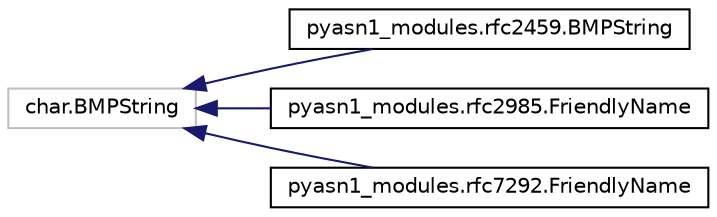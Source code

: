 digraph "Graphical Class Hierarchy"
{
 // LATEX_PDF_SIZE
  edge [fontname="Helvetica",fontsize="10",labelfontname="Helvetica",labelfontsize="10"];
  node [fontname="Helvetica",fontsize="10",shape=record];
  rankdir="LR";
  Node2438 [label="char.BMPString",height=0.2,width=0.4,color="grey75", fillcolor="white", style="filled",tooltip=" "];
  Node2438 -> Node0 [dir="back",color="midnightblue",fontsize="10",style="solid",fontname="Helvetica"];
  Node0 [label="pyasn1_modules.rfc2459.BMPString",height=0.2,width=0.4,color="black", fillcolor="white", style="filled",URL="$classpyasn1__modules_1_1rfc2459_1_1BMPString.html",tooltip=" "];
  Node2438 -> Node2440 [dir="back",color="midnightblue",fontsize="10",style="solid",fontname="Helvetica"];
  Node2440 [label="pyasn1_modules.rfc2985.FriendlyName",height=0.2,width=0.4,color="black", fillcolor="white", style="filled",URL="$classpyasn1__modules_1_1rfc2985_1_1FriendlyName.html",tooltip=" "];
  Node2438 -> Node2441 [dir="back",color="midnightblue",fontsize="10",style="solid",fontname="Helvetica"];
  Node2441 [label="pyasn1_modules.rfc7292.FriendlyName",height=0.2,width=0.4,color="black", fillcolor="white", style="filled",URL="$classpyasn1__modules_1_1rfc7292_1_1FriendlyName.html",tooltip=" "];
}
